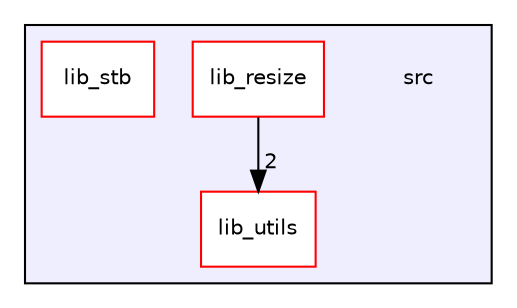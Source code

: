 digraph "/home/runner/work/pixelization/pixelization/src" {
  compound=true
  node [ fontsize="10", fontname="Helvetica"];
  edge [ labelfontsize="10", labelfontname="Helvetica"];
  subgraph clusterdir_68267d1309a1af8e8297ef4c3efbcdba {
    graph [ bgcolor="#eeeeff", pencolor="black", label="" URL="dir_68267d1309a1af8e8297ef4c3efbcdba.html"];
    dir_68267d1309a1af8e8297ef4c3efbcdba [shape=plaintext label="src"];
  dir_0fbe2dd2394aaa3e721d927528c6ae20 [shape=box label="lib_resize" fillcolor="white" style="filled" color="red" URL="dir_0fbe2dd2394aaa3e721d927528c6ae20.html"];
  dir_edb6b4c7d5ba6b0ba1bcc84a8b02d522 [shape=box label="lib_stb" fillcolor="white" style="filled" color="red" URL="dir_edb6b4c7d5ba6b0ba1bcc84a8b02d522.html"];
  dir_c17dc64c98cba5e3a5d53b0eb213fc8d [shape=box label="lib_utils" fillcolor="white" style="filled" color="red" URL="dir_c17dc64c98cba5e3a5d53b0eb213fc8d.html"];
  }
  dir_0fbe2dd2394aaa3e721d927528c6ae20->dir_c17dc64c98cba5e3a5d53b0eb213fc8d [headlabel="2", labeldistance=1.5 headhref="dir_000001_000003.html"];
}
